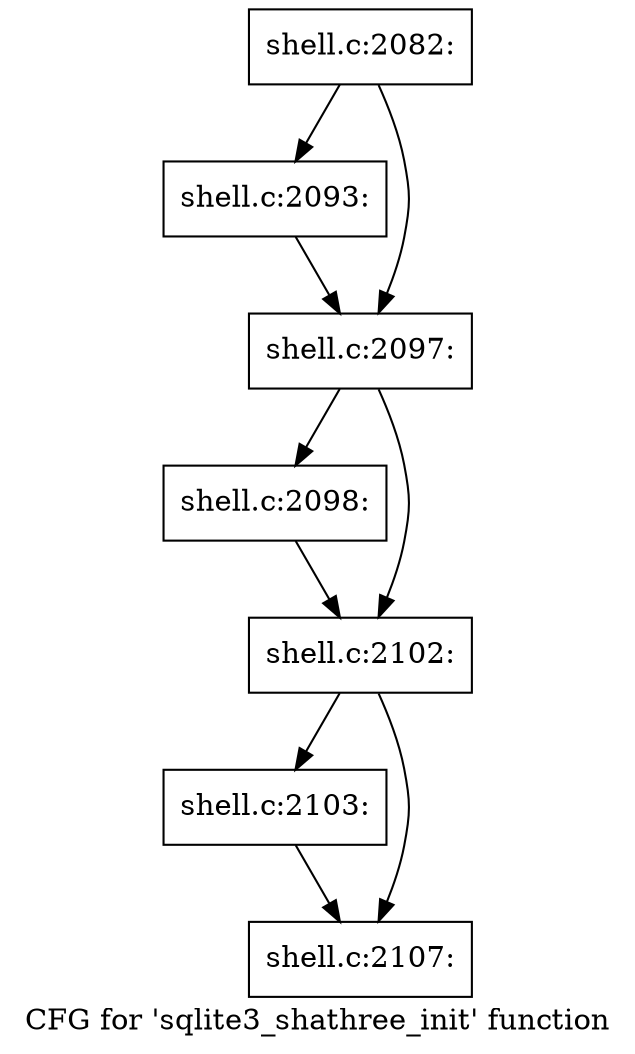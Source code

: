 digraph "CFG for 'sqlite3_shathree_init' function" {
	label="CFG for 'sqlite3_shathree_init' function";

	Node0x5602760c7200 [shape=record,label="{shell.c:2082:}"];
	Node0x5602760c7200 -> Node0x5602761d7a70;
	Node0x5602760c7200 -> Node0x5602762376c0;
	Node0x5602761d7a70 [shape=record,label="{shell.c:2093:}"];
	Node0x5602761d7a70 -> Node0x5602762376c0;
	Node0x5602762376c0 [shape=record,label="{shell.c:2097:}"];
	Node0x5602762376c0 -> Node0x560276237190;
	Node0x5602762376c0 -> Node0x5602762373f0;
	Node0x560276237190 [shape=record,label="{shell.c:2098:}"];
	Node0x560276237190 -> Node0x5602762373f0;
	Node0x5602762373f0 [shape=record,label="{shell.c:2102:}"];
	Node0x5602762373f0 -> Node0x5602761d7cc0;
	Node0x5602762373f0 -> Node0x56027623a860;
	Node0x5602761d7cc0 [shape=record,label="{shell.c:2103:}"];
	Node0x5602761d7cc0 -> Node0x56027623a860;
	Node0x56027623a860 [shape=record,label="{shell.c:2107:}"];
}
